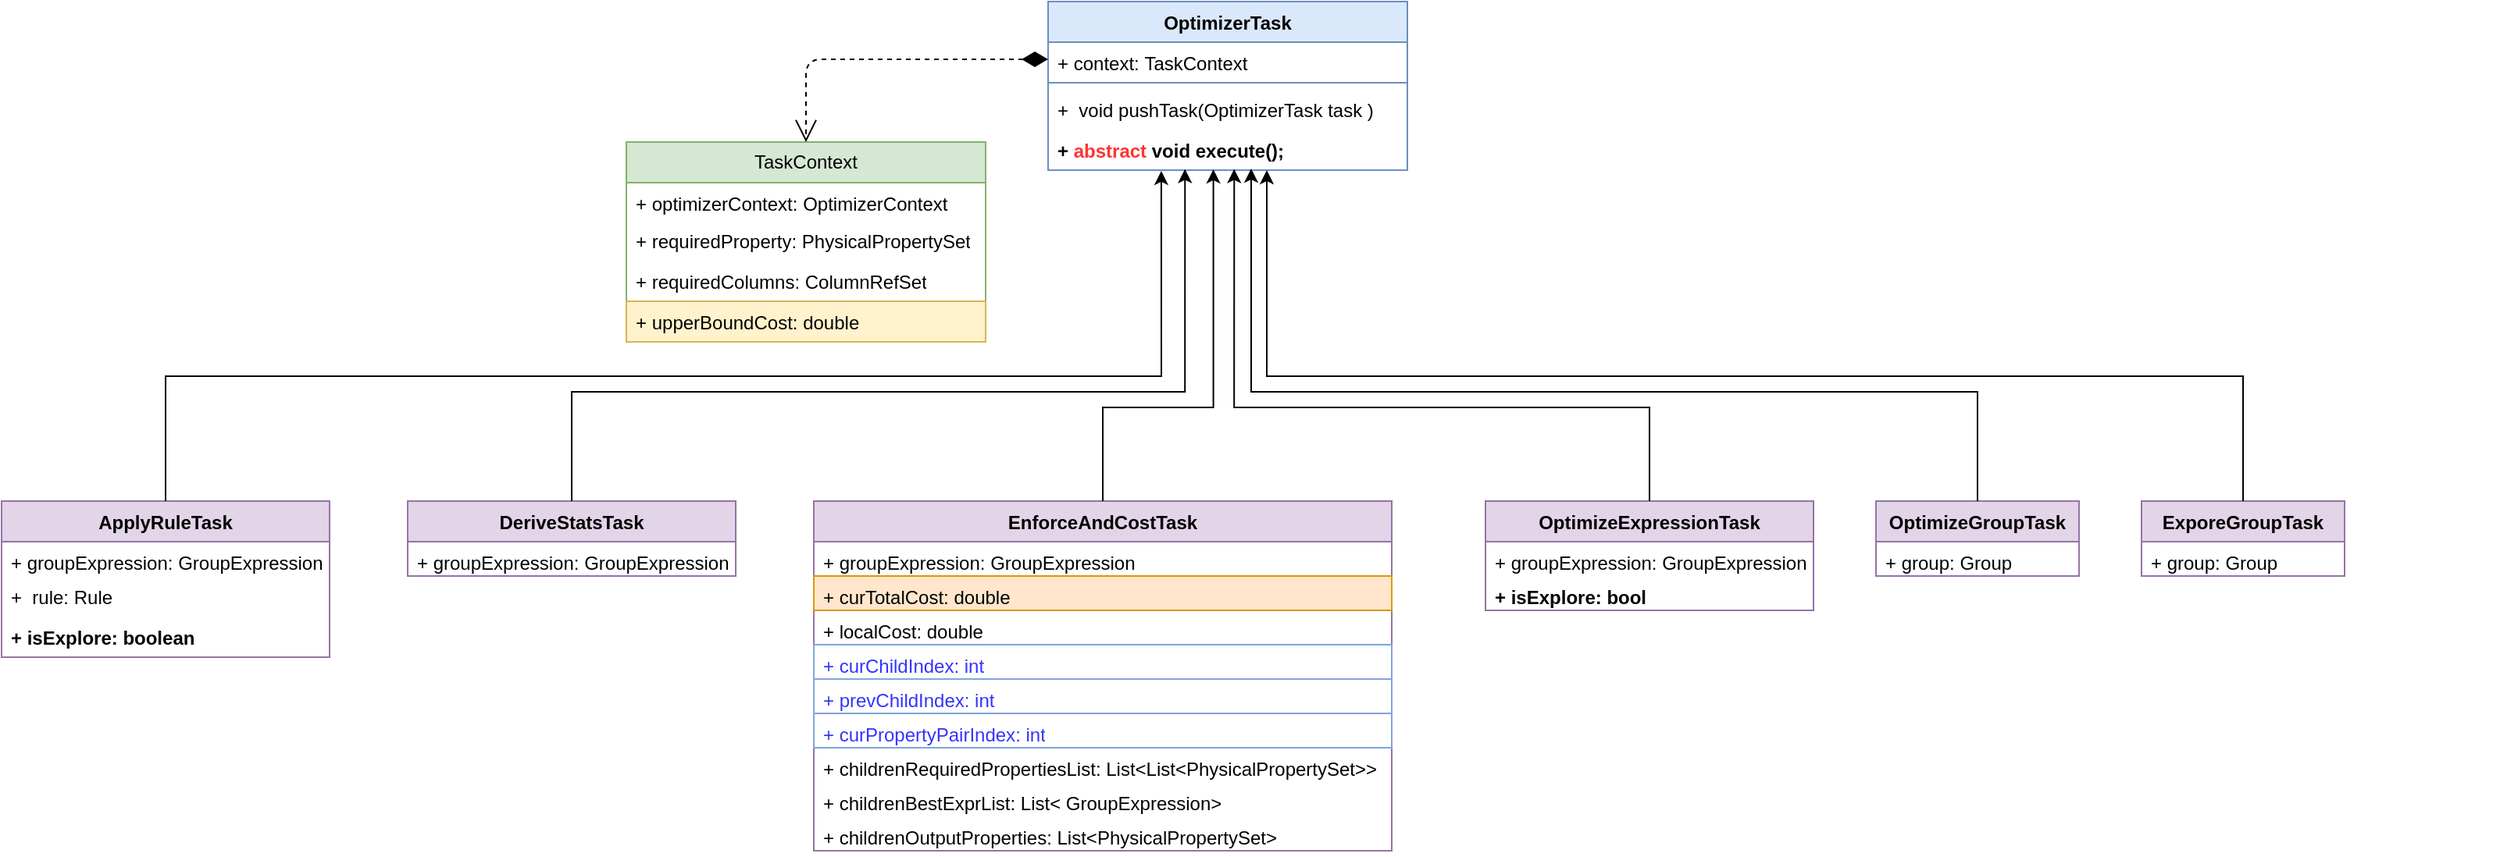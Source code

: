 <mxfile version="22.0.4" type="device">
  <diagram name="第 1 页" id="QcMUMrvm1JvQkvQuY1LK">
    <mxGraphModel dx="2304" dy="1320" grid="1" gridSize="10" guides="1" tooltips="1" connect="1" arrows="1" fold="1" page="1" pageScale="1" pageWidth="827" pageHeight="1169" math="0" shadow="0">
      <root>
        <mxCell id="0" />
        <mxCell id="1" parent="0" />
        <mxCell id="EUqcMgkaM89sX3nEuVcY-11" value="TaskContext" style="swimlane;fontStyle=0;childLayout=stackLayout;horizontal=1;startSize=26;fillColor=#d5e8d4;horizontalStack=0;resizeParent=1;resizeParentMax=0;resizeLast=0;collapsible=1;marginBottom=0;whiteSpace=wrap;html=1;strokeColor=#82b366;" vertex="1" parent="1">
          <mxGeometry x="450" y="480" width="230" height="128" as="geometry" />
        </mxCell>
        <mxCell id="EUqcMgkaM89sX3nEuVcY-12" value="+&amp;nbsp;optimizerContext&lt;span style=&quot;background-color: initial;&quot;&gt;:&amp;nbsp;&lt;/span&gt;OptimizerContext" style="text;strokeColor=none;fillColor=none;align=left;verticalAlign=top;spacingLeft=4;spacingRight=4;overflow=hidden;rotatable=0;points=[[0,0.5],[1,0.5]];portConstraint=eastwest;whiteSpace=wrap;html=1;" vertex="1" parent="EUqcMgkaM89sX3nEuVcY-11">
          <mxGeometry y="26" width="230" height="24" as="geometry" />
        </mxCell>
        <mxCell id="EUqcMgkaM89sX3nEuVcY-13" value="+&amp;nbsp;requiredProperty&lt;span style=&quot;background-color: initial;&quot;&gt;:&amp;nbsp;&lt;/span&gt;PhysicalPropertySet" style="text;strokeColor=none;fillColor=none;align=left;verticalAlign=top;spacingLeft=4;spacingRight=4;overflow=hidden;rotatable=0;points=[[0,0.5],[1,0.5]];portConstraint=eastwest;whiteSpace=wrap;html=1;" vertex="1" parent="EUqcMgkaM89sX3nEuVcY-11">
          <mxGeometry y="50" width="230" height="26" as="geometry" />
        </mxCell>
        <mxCell id="EUqcMgkaM89sX3nEuVcY-14" value="+&amp;nbsp;requiredColumns&lt;span style=&quot;background-color: initial;&quot;&gt;:&amp;nbsp;&lt;/span&gt;ColumnRefSet" style="text;strokeColor=none;fillColor=none;align=left;verticalAlign=top;spacingLeft=4;spacingRight=4;overflow=hidden;rotatable=0;points=[[0,0.5],[1,0.5]];portConstraint=eastwest;whiteSpace=wrap;html=1;" vertex="1" parent="EUqcMgkaM89sX3nEuVcY-11">
          <mxGeometry y="76" width="230" height="26" as="geometry" />
        </mxCell>
        <mxCell id="EUqcMgkaM89sX3nEuVcY-15" value="+&amp;nbsp;upperBoundCost&lt;span style=&quot;background-color: initial;&quot;&gt;:&amp;nbsp;&lt;/span&gt;double" style="text;strokeColor=#d6b656;fillColor=#fff2cc;align=left;verticalAlign=top;spacingLeft=4;spacingRight=4;overflow=hidden;rotatable=0;points=[[0,0.5],[1,0.5]];portConstraint=eastwest;whiteSpace=wrap;html=1;" vertex="1" parent="EUqcMgkaM89sX3nEuVcY-11">
          <mxGeometry y="102" width="230" height="26" as="geometry" />
        </mxCell>
        <mxCell id="EUqcMgkaM89sX3nEuVcY-17" value="OptimizerTask" style="swimlane;fontStyle=1;align=center;verticalAlign=top;childLayout=stackLayout;horizontal=1;startSize=26;horizontalStack=0;resizeParent=1;resizeParentMax=0;resizeLast=0;collapsible=1;marginBottom=0;whiteSpace=wrap;html=1;fillColor=#dae8fc;strokeColor=#6c8ebf;" vertex="1" parent="1">
          <mxGeometry x="720" y="390" width="230" height="108" as="geometry" />
        </mxCell>
        <mxCell id="EUqcMgkaM89sX3nEuVcY-18" value="+&amp;nbsp;context:&amp;nbsp;TaskContext" style="text;strokeColor=none;fillColor=none;align=left;verticalAlign=top;spacingLeft=4;spacingRight=4;overflow=hidden;rotatable=0;points=[[0,0.5],[1,0.5]];portConstraint=eastwest;whiteSpace=wrap;html=1;" vertex="1" parent="EUqcMgkaM89sX3nEuVcY-17">
          <mxGeometry y="26" width="230" height="22" as="geometry" />
        </mxCell>
        <mxCell id="EUqcMgkaM89sX3nEuVcY-19" value="" style="line;strokeWidth=1;fillColor=none;align=left;verticalAlign=middle;spacingTop=-1;spacingLeft=3;spacingRight=3;rotatable=0;labelPosition=right;points=[];portConstraint=eastwest;strokeColor=inherit;" vertex="1" parent="EUqcMgkaM89sX3nEuVcY-17">
          <mxGeometry y="48" width="230" height="8" as="geometry" />
        </mxCell>
        <mxCell id="EUqcMgkaM89sX3nEuVcY-20" value="+&amp;nbsp; void pushTask(OptimizerTask task )" style="text;strokeColor=none;fillColor=none;align=left;verticalAlign=top;spacingLeft=4;spacingRight=4;overflow=hidden;rotatable=0;points=[[0,0.5],[1,0.5]];portConstraint=eastwest;whiteSpace=wrap;html=1;" vertex="1" parent="EUqcMgkaM89sX3nEuVcY-17">
          <mxGeometry y="56" width="230" height="26" as="geometry" />
        </mxCell>
        <mxCell id="EUqcMgkaM89sX3nEuVcY-21" value="&lt;b&gt;+ &lt;font color=&quot;#ff3333&quot;&gt;abstract&lt;/font&gt; void&amp;nbsp;execute();&amp;nbsp;&lt;/b&gt;" style="text;strokeColor=none;fillColor=none;align=left;verticalAlign=top;spacingLeft=4;spacingRight=4;overflow=hidden;rotatable=0;points=[[0,0.5],[1,0.5]];portConstraint=eastwest;whiteSpace=wrap;html=1;" vertex="1" parent="EUqcMgkaM89sX3nEuVcY-17">
          <mxGeometry y="82" width="230" height="26" as="geometry" />
        </mxCell>
        <mxCell id="EUqcMgkaM89sX3nEuVcY-22" value="" style="endArrow=open;html=1;endSize=12;startArrow=diamondThin;startSize=14;startFill=1;edgeStyle=orthogonalEdgeStyle;align=left;verticalAlign=bottom;rounded=1;entryX=0.5;entryY=0;entryDx=0;entryDy=0;exitX=0;exitY=0.5;exitDx=0;exitDy=0;dashed=1;" edge="1" parent="1" source="EUqcMgkaM89sX3nEuVcY-18" target="EUqcMgkaM89sX3nEuVcY-11">
          <mxGeometry x="-1" y="3" relative="1" as="geometry">
            <mxPoint x="360" y="490" as="sourcePoint" />
            <mxPoint x="520" y="490" as="targetPoint" />
            <mxPoint as="offset" />
          </mxGeometry>
        </mxCell>
        <mxCell id="EUqcMgkaM89sX3nEuVcY-23" value="ApplyRuleTask" style="swimlane;fontStyle=1;align=center;verticalAlign=top;childLayout=stackLayout;horizontal=1;startSize=26;horizontalStack=0;resizeParent=1;resizeParentMax=0;resizeLast=0;collapsible=1;marginBottom=0;whiteSpace=wrap;html=1;fillColor=#e1d5e7;strokeColor=#9673a6;" vertex="1" parent="1">
          <mxGeometry x="50" y="710" width="210" height="100" as="geometry" />
        </mxCell>
        <mxCell id="EUqcMgkaM89sX3nEuVcY-24" value="+ groupExpression:&amp;nbsp;GroupExpression" style="text;strokeColor=none;fillColor=none;align=left;verticalAlign=top;spacingLeft=4;spacingRight=4;overflow=hidden;rotatable=0;points=[[0,0.5],[1,0.5]];portConstraint=eastwest;whiteSpace=wrap;html=1;" vertex="1" parent="EUqcMgkaM89sX3nEuVcY-23">
          <mxGeometry y="26" width="210" height="22" as="geometry" />
        </mxCell>
        <mxCell id="EUqcMgkaM89sX3nEuVcY-26" value="+&amp;nbsp; rule: Rule" style="text;strokeColor=none;fillColor=none;align=left;verticalAlign=top;spacingLeft=4;spacingRight=4;overflow=hidden;rotatable=0;points=[[0,0.5],[1,0.5]];portConstraint=eastwest;whiteSpace=wrap;html=1;" vertex="1" parent="EUqcMgkaM89sX3nEuVcY-23">
          <mxGeometry y="48" width="210" height="26" as="geometry" />
        </mxCell>
        <mxCell id="EUqcMgkaM89sX3nEuVcY-27" value="&lt;b&gt;+&amp;nbsp;isExplore: boolean&lt;/b&gt;" style="text;strokeColor=none;fillColor=none;align=left;verticalAlign=top;spacingLeft=4;spacingRight=4;overflow=hidden;rotatable=0;points=[[0,0.5],[1,0.5]];portConstraint=eastwest;whiteSpace=wrap;html=1;" vertex="1" parent="EUqcMgkaM89sX3nEuVcY-23">
          <mxGeometry y="74" width="210" height="26" as="geometry" />
        </mxCell>
        <mxCell id="EUqcMgkaM89sX3nEuVcY-28" style="edgeStyle=orthogonalEdgeStyle;rounded=0;orthogonalLoop=1;jettySize=auto;html=1;exitX=1;exitY=0.5;exitDx=0;exitDy=0;" edge="1" parent="EUqcMgkaM89sX3nEuVcY-23" source="EUqcMgkaM89sX3nEuVcY-26" target="EUqcMgkaM89sX3nEuVcY-26">
          <mxGeometry relative="1" as="geometry" />
        </mxCell>
        <mxCell id="EUqcMgkaM89sX3nEuVcY-29" value="DeriveStatsTask" style="swimlane;fontStyle=1;align=center;verticalAlign=top;childLayout=stackLayout;horizontal=1;startSize=26;horizontalStack=0;resizeParent=1;resizeParentMax=0;resizeLast=0;collapsible=1;marginBottom=0;whiteSpace=wrap;html=1;fillColor=#e1d5e7;strokeColor=#9673a6;" vertex="1" parent="1">
          <mxGeometry x="310" y="710" width="210" height="48" as="geometry" />
        </mxCell>
        <mxCell id="EUqcMgkaM89sX3nEuVcY-30" value="+ groupExpression:&amp;nbsp;GroupExpression" style="text;strokeColor=none;fillColor=none;align=left;verticalAlign=top;spacingLeft=4;spacingRight=4;overflow=hidden;rotatable=0;points=[[0,0.5],[1,0.5]];portConstraint=eastwest;whiteSpace=wrap;html=1;" vertex="1" parent="EUqcMgkaM89sX3nEuVcY-29">
          <mxGeometry y="26" width="210" height="22" as="geometry" />
        </mxCell>
        <mxCell id="EUqcMgkaM89sX3nEuVcY-33" style="edgeStyle=orthogonalEdgeStyle;rounded=0;orthogonalLoop=1;jettySize=auto;html=1;exitX=1;exitY=0.5;exitDx=0;exitDy=0;" edge="1" parent="EUqcMgkaM89sX3nEuVcY-29">
          <mxGeometry relative="1" as="geometry">
            <mxPoint x="220.0" y="61.0" as="sourcePoint" />
            <mxPoint x="220.0" y="61.0" as="targetPoint" />
          </mxGeometry>
        </mxCell>
        <mxCell id="EUqcMgkaM89sX3nEuVcY-34" value="EnforceAndCostTask" style="swimlane;fontStyle=1;align=center;verticalAlign=top;childLayout=stackLayout;horizontal=1;startSize=26;horizontalStack=0;resizeParent=1;resizeParentMax=0;resizeLast=0;collapsible=1;marginBottom=0;whiteSpace=wrap;html=1;fillColor=#e1d5e7;strokeColor=#9673a6;" vertex="1" parent="1">
          <mxGeometry x="570" y="710" width="370" height="224" as="geometry" />
        </mxCell>
        <mxCell id="EUqcMgkaM89sX3nEuVcY-35" value="+ groupExpression:&amp;nbsp;GroupExpression" style="text;strokeColor=none;fillColor=none;align=left;verticalAlign=top;spacingLeft=4;spacingRight=4;overflow=hidden;rotatable=0;points=[[0,0.5],[1,0.5]];portConstraint=eastwest;whiteSpace=wrap;html=1;" vertex="1" parent="EUqcMgkaM89sX3nEuVcY-34">
          <mxGeometry y="26" width="370" height="22" as="geometry" />
        </mxCell>
        <mxCell id="EUqcMgkaM89sX3nEuVcY-36" style="edgeStyle=orthogonalEdgeStyle;rounded=0;orthogonalLoop=1;jettySize=auto;html=1;exitX=1;exitY=0.5;exitDx=0;exitDy=0;" edge="1" parent="EUqcMgkaM89sX3nEuVcY-34">
          <mxGeometry relative="1" as="geometry">
            <mxPoint x="220.0" y="61.0" as="sourcePoint" />
            <mxPoint x="220.0" y="61.0" as="targetPoint" />
          </mxGeometry>
        </mxCell>
        <mxCell id="EUqcMgkaM89sX3nEuVcY-38" value="+&amp;nbsp;curTotalCost&lt;span style=&quot;background-color: initial;&quot;&gt;:&amp;nbsp;double&lt;/span&gt;" style="text;strokeColor=#d79b00;fillColor=#ffe6cc;align=left;verticalAlign=top;spacingLeft=4;spacingRight=4;overflow=hidden;rotatable=0;points=[[0,0.5],[1,0.5]];portConstraint=eastwest;whiteSpace=wrap;html=1;" vertex="1" parent="EUqcMgkaM89sX3nEuVcY-34">
          <mxGeometry y="48" width="370" height="22" as="geometry" />
        </mxCell>
        <mxCell id="EUqcMgkaM89sX3nEuVcY-39" value="+&amp;nbsp;localCost&lt;span style=&quot;background-color: initial;&quot;&gt;:&amp;nbsp;double&lt;/span&gt;" style="text;strokeColor=none;fillColor=none;align=left;verticalAlign=top;spacingLeft=4;spacingRight=4;overflow=hidden;rotatable=0;points=[[0,0.5],[1,0.5]];portConstraint=eastwest;whiteSpace=wrap;html=1;" vertex="1" parent="EUqcMgkaM89sX3nEuVcY-34">
          <mxGeometry y="70" width="370" height="22" as="geometry" />
        </mxCell>
        <mxCell id="EUqcMgkaM89sX3nEuVcY-40" value="&lt;font color=&quot;#3333ff&quot;&gt;+&amp;nbsp;curChildIndex&lt;span style=&quot;background-color: initial;&quot;&gt;:&amp;nbsp;int&lt;/span&gt;&lt;/font&gt;" style="text;strokeColor=#7EA6E0;fillColor=none;align=left;verticalAlign=top;spacingLeft=4;spacingRight=4;overflow=hidden;rotatable=0;points=[[0,0.5],[1,0.5]];portConstraint=eastwest;whiteSpace=wrap;html=1;" vertex="1" parent="EUqcMgkaM89sX3nEuVcY-34">
          <mxGeometry y="92" width="370" height="22" as="geometry" />
        </mxCell>
        <mxCell id="EUqcMgkaM89sX3nEuVcY-41" value="&lt;font color=&quot;#3333ff&quot;&gt;+ prevChildIndex&lt;span style=&quot;background-color: initial;&quot;&gt;:&amp;nbsp;int&lt;/span&gt;&lt;/font&gt;" style="text;strokeColor=#7EA6E0;fillColor=none;align=left;verticalAlign=top;spacingLeft=4;spacingRight=4;overflow=hidden;rotatable=0;points=[[0,0.5],[1,0.5]];portConstraint=eastwest;whiteSpace=wrap;html=1;" vertex="1" parent="EUqcMgkaM89sX3nEuVcY-34">
          <mxGeometry y="114" width="370" height="22" as="geometry" />
        </mxCell>
        <mxCell id="EUqcMgkaM89sX3nEuVcY-42" value="&lt;font color=&quot;#3333ff&quot;&gt;+&amp;nbsp;curPropertyPairIndex&lt;span style=&quot;background-color: initial;&quot;&gt;:&amp;nbsp;int&lt;/span&gt;&lt;/font&gt;" style="text;strokeColor=#7EA6E0;fillColor=none;align=left;verticalAlign=top;spacingLeft=4;spacingRight=4;overflow=hidden;rotatable=0;points=[[0,0.5],[1,0.5]];portConstraint=eastwest;whiteSpace=wrap;html=1;" vertex="1" parent="EUqcMgkaM89sX3nEuVcY-34">
          <mxGeometry y="136" width="370" height="22" as="geometry" />
        </mxCell>
        <mxCell id="EUqcMgkaM89sX3nEuVcY-37" value="+&amp;nbsp;childrenRequiredPropertiesList&lt;span style=&quot;background-color: initial;&quot;&gt;:&amp;nbsp;List&amp;lt;List&amp;lt;&lt;/span&gt;PhysicalPropertySet&amp;gt;&amp;gt;" style="text;strokeColor=none;fillColor=none;align=left;verticalAlign=top;spacingLeft=4;spacingRight=4;overflow=hidden;rotatable=0;points=[[0,0.5],[1,0.5]];portConstraint=eastwest;whiteSpace=wrap;html=1;" vertex="1" parent="EUqcMgkaM89sX3nEuVcY-34">
          <mxGeometry y="158" width="370" height="22" as="geometry" />
        </mxCell>
        <mxCell id="EUqcMgkaM89sX3nEuVcY-43" value="+&amp;nbsp;childrenBestExprList&lt;span style=&quot;background-color: initial;&quot;&gt;: List&amp;lt;&lt;/span&gt;&amp;nbsp;GroupExpression&lt;span style=&quot;background-color: initial;&quot;&gt;&amp;gt;&lt;/span&gt;" style="text;strokeColor=none;fillColor=none;align=left;verticalAlign=top;spacingLeft=4;spacingRight=4;overflow=hidden;rotatable=0;points=[[0,0.5],[1,0.5]];portConstraint=eastwest;whiteSpace=wrap;html=1;" vertex="1" parent="EUqcMgkaM89sX3nEuVcY-34">
          <mxGeometry y="180" width="370" height="22" as="geometry" />
        </mxCell>
        <mxCell id="EUqcMgkaM89sX3nEuVcY-44" value="+&amp;nbsp;childrenOutputProperties&lt;span style=&quot;background-color: initial;&quot;&gt;:&amp;nbsp;List&amp;lt;&lt;/span&gt;&lt;span style=&quot;background-color: initial;&quot;&gt;PhysicalPropertySet&amp;gt;&lt;/span&gt;" style="text;strokeColor=none;fillColor=none;align=left;verticalAlign=top;spacingLeft=4;spacingRight=4;overflow=hidden;rotatable=0;points=[[0,0.5],[1,0.5]];portConstraint=eastwest;whiteSpace=wrap;html=1;" vertex="1" parent="EUqcMgkaM89sX3nEuVcY-34">
          <mxGeometry y="202" width="370" height="22" as="geometry" />
        </mxCell>
        <mxCell id="EUqcMgkaM89sX3nEuVcY-45" value="ExporeGroupTask" style="swimlane;fontStyle=1;align=center;verticalAlign=top;childLayout=stackLayout;horizontal=1;startSize=26;horizontalStack=0;resizeParent=1;resizeParentMax=0;resizeLast=0;collapsible=1;marginBottom=0;whiteSpace=wrap;html=1;fillColor=#e1d5e7;strokeColor=#9673a6;" vertex="1" parent="1">
          <mxGeometry x="1420" y="710" width="130" height="48" as="geometry" />
        </mxCell>
        <mxCell id="EUqcMgkaM89sX3nEuVcY-46" value="+ group:&amp;nbsp;Group" style="text;strokeColor=none;fillColor=none;align=left;verticalAlign=top;spacingLeft=4;spacingRight=4;overflow=hidden;rotatable=0;points=[[0,0.5],[1,0.5]];portConstraint=eastwest;whiteSpace=wrap;html=1;" vertex="1" parent="EUqcMgkaM89sX3nEuVcY-45">
          <mxGeometry y="26" width="130" height="22" as="geometry" />
        </mxCell>
        <mxCell id="EUqcMgkaM89sX3nEuVcY-47" style="edgeStyle=orthogonalEdgeStyle;rounded=0;orthogonalLoop=1;jettySize=auto;html=1;exitX=1;exitY=0.5;exitDx=0;exitDy=0;" edge="1" parent="EUqcMgkaM89sX3nEuVcY-45">
          <mxGeometry relative="1" as="geometry">
            <mxPoint x="220.0" y="61.0" as="sourcePoint" />
            <mxPoint x="220.0" y="61.0" as="targetPoint" />
          </mxGeometry>
        </mxCell>
        <mxCell id="EUqcMgkaM89sX3nEuVcY-48" value="OptimizeExpressionTask" style="swimlane;fontStyle=1;align=center;verticalAlign=top;childLayout=stackLayout;horizontal=1;startSize=26;horizontalStack=0;resizeParent=1;resizeParentMax=0;resizeLast=0;collapsible=1;marginBottom=0;whiteSpace=wrap;html=1;fillColor=#e1d5e7;strokeColor=#9673a6;" vertex="1" parent="1">
          <mxGeometry x="1000" y="710" width="210" height="70" as="geometry" />
        </mxCell>
        <mxCell id="EUqcMgkaM89sX3nEuVcY-50" style="edgeStyle=orthogonalEdgeStyle;rounded=0;orthogonalLoop=1;jettySize=auto;html=1;exitX=1;exitY=0.5;exitDx=0;exitDy=0;" edge="1" parent="EUqcMgkaM89sX3nEuVcY-48">
          <mxGeometry relative="1" as="geometry">
            <mxPoint x="220.0" y="61.0" as="sourcePoint" />
            <mxPoint x="220.0" y="61.0" as="targetPoint" />
          </mxGeometry>
        </mxCell>
        <mxCell id="EUqcMgkaM89sX3nEuVcY-49" value="+ groupExpression:&amp;nbsp;GroupExpression" style="text;strokeColor=none;fillColor=none;align=left;verticalAlign=top;spacingLeft=4;spacingRight=4;overflow=hidden;rotatable=0;points=[[0,0.5],[1,0.5]];portConstraint=eastwest;whiteSpace=wrap;html=1;" vertex="1" parent="EUqcMgkaM89sX3nEuVcY-48">
          <mxGeometry y="26" width="210" height="22" as="geometry" />
        </mxCell>
        <mxCell id="EUqcMgkaM89sX3nEuVcY-51" value="&lt;b&gt;+ isExplore:&amp;nbsp;bool&lt;/b&gt;" style="text;strokeColor=none;fillColor=none;align=left;verticalAlign=top;spacingLeft=4;spacingRight=4;overflow=hidden;rotatable=0;points=[[0,0.5],[1,0.5]];portConstraint=eastwest;whiteSpace=wrap;html=1;" vertex="1" parent="EUqcMgkaM89sX3nEuVcY-48">
          <mxGeometry y="48" width="210" height="22" as="geometry" />
        </mxCell>
        <mxCell id="EUqcMgkaM89sX3nEuVcY-52" value="OptimizeGroupTask" style="swimlane;fontStyle=1;align=center;verticalAlign=top;childLayout=stackLayout;horizontal=1;startSize=26;horizontalStack=0;resizeParent=1;resizeParentMax=0;resizeLast=0;collapsible=1;marginBottom=0;whiteSpace=wrap;html=1;fillColor=#e1d5e7;strokeColor=#9673a6;" vertex="1" parent="1">
          <mxGeometry x="1250" y="710" width="130" height="48" as="geometry" />
        </mxCell>
        <mxCell id="EUqcMgkaM89sX3nEuVcY-53" value="+ group:&amp;nbsp;Group" style="text;strokeColor=none;fillColor=none;align=left;verticalAlign=top;spacingLeft=4;spacingRight=4;overflow=hidden;rotatable=0;points=[[0,0.5],[1,0.5]];portConstraint=eastwest;whiteSpace=wrap;html=1;" vertex="1" parent="EUqcMgkaM89sX3nEuVcY-52">
          <mxGeometry y="26" width="130" height="22" as="geometry" />
        </mxCell>
        <mxCell id="EUqcMgkaM89sX3nEuVcY-54" style="edgeStyle=orthogonalEdgeStyle;rounded=0;orthogonalLoop=1;jettySize=auto;html=1;exitX=1;exitY=0.5;exitDx=0;exitDy=0;" edge="1" parent="EUqcMgkaM89sX3nEuVcY-52">
          <mxGeometry relative="1" as="geometry">
            <mxPoint x="220.0" y="61.0" as="sourcePoint" />
            <mxPoint x="220.0" y="61.0" as="targetPoint" />
          </mxGeometry>
        </mxCell>
        <mxCell id="EUqcMgkaM89sX3nEuVcY-55" style="edgeStyle=orthogonalEdgeStyle;rounded=0;orthogonalLoop=1;jettySize=auto;html=1;exitX=0.5;exitY=0;exitDx=0;exitDy=0;entryX=0.315;entryY=1.018;entryDx=0;entryDy=0;entryPerimeter=0;" edge="1" parent="1" source="EUqcMgkaM89sX3nEuVcY-23" target="EUqcMgkaM89sX3nEuVcY-21">
          <mxGeometry relative="1" as="geometry">
            <Array as="points">
              <mxPoint x="155" y="630" />
              <mxPoint x="792" y="630" />
            </Array>
          </mxGeometry>
        </mxCell>
        <mxCell id="EUqcMgkaM89sX3nEuVcY-56" style="edgeStyle=orthogonalEdgeStyle;rounded=0;orthogonalLoop=1;jettySize=auto;html=1;exitX=0.5;exitY=0;exitDx=0;exitDy=0;entryX=0.381;entryY=0.973;entryDx=0;entryDy=0;entryPerimeter=0;" edge="1" parent="1" source="EUqcMgkaM89sX3nEuVcY-29" target="EUqcMgkaM89sX3nEuVcY-21">
          <mxGeometry relative="1" as="geometry">
            <Array as="points">
              <mxPoint x="415" y="640" />
              <mxPoint x="808" y="640" />
            </Array>
          </mxGeometry>
        </mxCell>
        <mxCell id="EUqcMgkaM89sX3nEuVcY-57" style="edgeStyle=orthogonalEdgeStyle;rounded=0;orthogonalLoop=1;jettySize=auto;html=1;exitX=0.5;exitY=0;exitDx=0;exitDy=0;entryX=0.46;entryY=0.979;entryDx=0;entryDy=0;entryPerimeter=0;" edge="1" parent="1" source="EUqcMgkaM89sX3nEuVcY-34" target="EUqcMgkaM89sX3nEuVcY-21">
          <mxGeometry relative="1" as="geometry">
            <Array as="points">
              <mxPoint x="755" y="650" />
              <mxPoint x="826" y="650" />
            </Array>
          </mxGeometry>
        </mxCell>
        <mxCell id="EUqcMgkaM89sX3nEuVcY-58" style="edgeStyle=orthogonalEdgeStyle;rounded=0;orthogonalLoop=1;jettySize=auto;html=1;exitX=0.5;exitY=0;exitDx=0;exitDy=0;entryX=0.518;entryY=0.973;entryDx=0;entryDy=0;entryPerimeter=0;" edge="1" parent="1" source="EUqcMgkaM89sX3nEuVcY-48" target="EUqcMgkaM89sX3nEuVcY-21">
          <mxGeometry relative="1" as="geometry">
            <Array as="points">
              <mxPoint x="1105" y="650" />
              <mxPoint x="839" y="650" />
            </Array>
          </mxGeometry>
        </mxCell>
        <mxCell id="EUqcMgkaM89sX3nEuVcY-59" style="edgeStyle=orthogonalEdgeStyle;rounded=0;orthogonalLoop=1;jettySize=auto;html=1;exitX=0.5;exitY=0;exitDx=0;exitDy=0;" edge="1" parent="1" source="EUqcMgkaM89sX3nEuVcY-52">
          <mxGeometry relative="1" as="geometry">
            <mxPoint x="850" y="497" as="targetPoint" />
            <Array as="points">
              <mxPoint x="1315" y="640" />
              <mxPoint x="850" y="640" />
              <mxPoint x="850" y="497" />
            </Array>
          </mxGeometry>
        </mxCell>
        <mxCell id="EUqcMgkaM89sX3nEuVcY-60" style="edgeStyle=orthogonalEdgeStyle;rounded=0;orthogonalLoop=1;jettySize=auto;html=1;exitX=0.5;exitY=0;exitDx=0;exitDy=0;" edge="1" parent="1" source="EUqcMgkaM89sX3nEuVcY-45" target="EUqcMgkaM89sX3nEuVcY-21">
          <mxGeometry relative="1" as="geometry">
            <Array as="points">
              <mxPoint x="1485" y="630" />
              <mxPoint x="860" y="630" />
            </Array>
          </mxGeometry>
        </mxCell>
      </root>
    </mxGraphModel>
  </diagram>
</mxfile>
